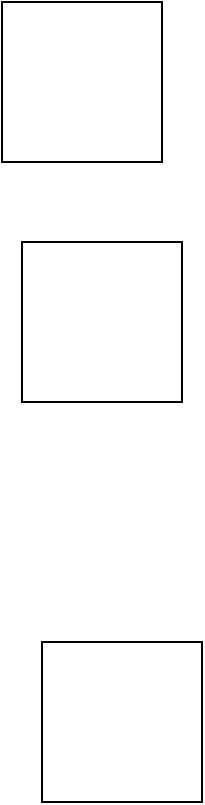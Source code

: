 <mxfile version="14.1.9" type="github">
  <diagram id="ozf7bfSUA4Th9EV4fRcq" name="Page-1">
    <mxGraphModel dx="543" dy="719" grid="1" gridSize="10" guides="1" tooltips="1" connect="1" arrows="1" fold="1" page="1" pageScale="1" pageWidth="827" pageHeight="1169" math="0" shadow="0">
      <root>
        <mxCell id="0" />
        <mxCell id="1" parent="0" />
        <mxCell id="KYtjzcyd4beDuCfo5bT--2" value="" style="whiteSpace=wrap;html=1;aspect=fixed;" parent="1" vertex="1">
          <mxGeometry x="300" y="170" width="80" height="80" as="geometry" />
        </mxCell>
        <mxCell id="KYtjzcyd4beDuCfo5bT--3" value="" style="whiteSpace=wrap;html=1;aspect=fixed;" parent="1" vertex="1">
          <mxGeometry x="320" y="490" width="80" height="80" as="geometry" />
        </mxCell>
        <mxCell id="6jdVZetd7AKgwYP8FgQM-1" value="" style="whiteSpace=wrap;html=1;aspect=fixed;" vertex="1" parent="1">
          <mxGeometry x="310" y="290" width="80" height="80" as="geometry" />
        </mxCell>
      </root>
    </mxGraphModel>
  </diagram>
</mxfile>

